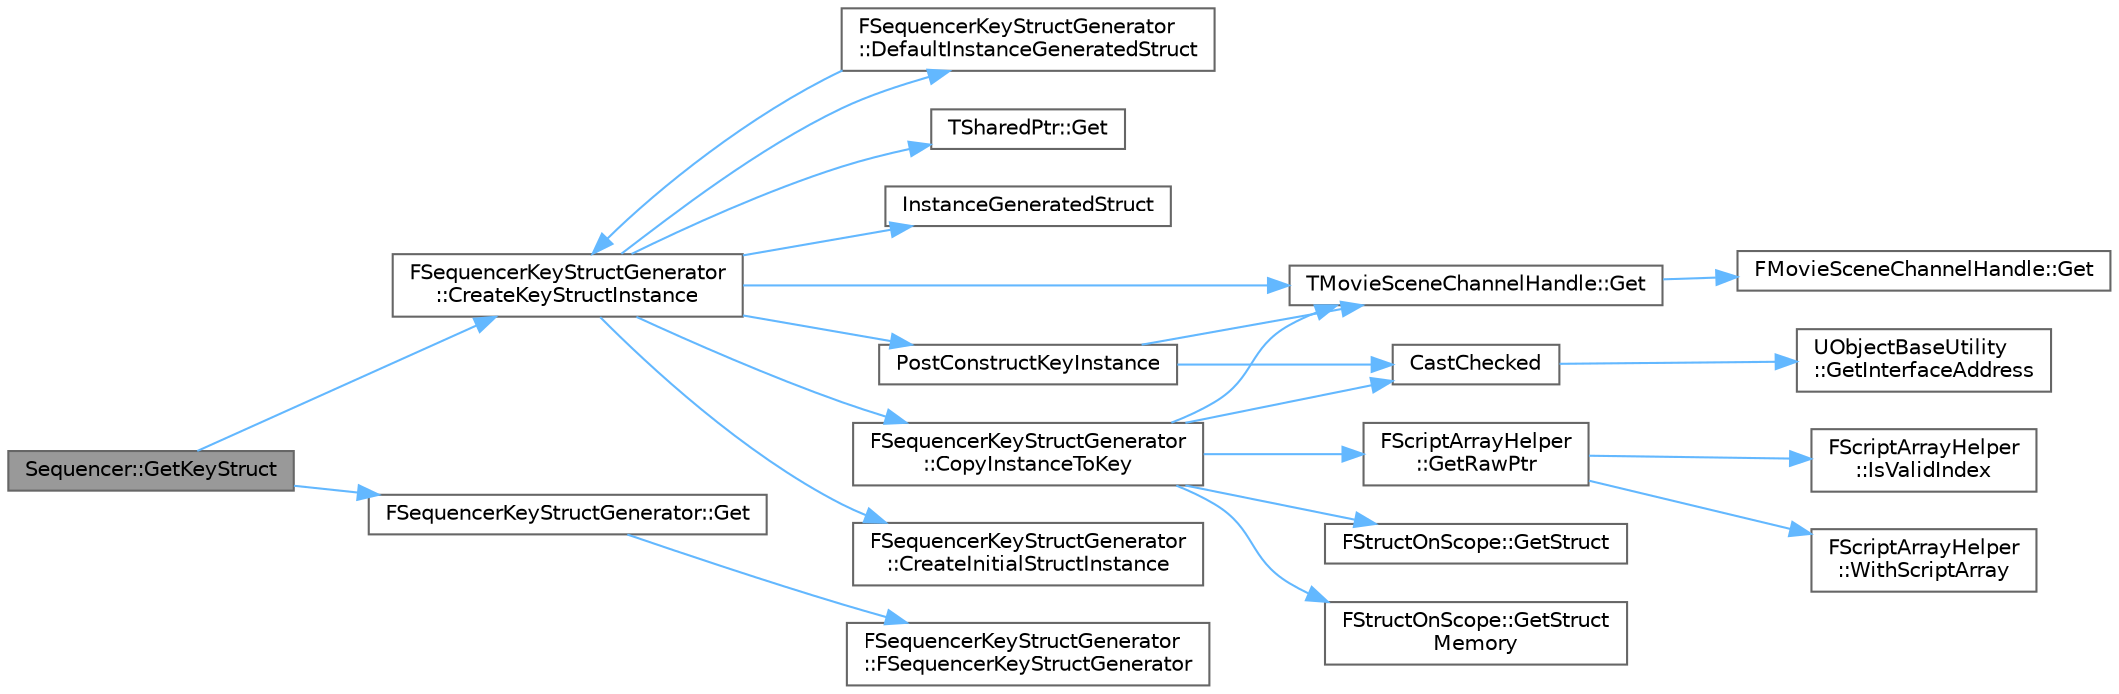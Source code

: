 digraph "Sequencer::GetKeyStruct"
{
 // INTERACTIVE_SVG=YES
 // LATEX_PDF_SIZE
  bgcolor="transparent";
  edge [fontname=Helvetica,fontsize=10,labelfontname=Helvetica,labelfontsize=10];
  node [fontname=Helvetica,fontsize=10,shape=box,height=0.2,width=0.4];
  rankdir="LR";
  Node1 [id="Node000001",label="Sequencer::GetKeyStruct",height=0.2,width=0.4,color="gray40", fillcolor="grey60", style="filled", fontcolor="black",tooltip="Get a transient key structure that can be added to a details panel to enable editing of a single key."];
  Node1 -> Node2 [id="edge1_Node000001_Node000002",color="steelblue1",style="solid",tooltip=" "];
  Node2 [id="Node000002",label="FSequencerKeyStructGenerator\l::CreateKeyStructInstance",height=0.2,width=0.4,color="grey40", fillcolor="white", style="filled",URL="$d2/dc3/classFSequencerKeyStructGenerator.html#a1618b8838a9dc26bb67e013efb07b491",tooltip="Create a new struct instance using the specified channel and key handles."];
  Node2 -> Node3 [id="edge2_Node000002_Node000003",color="steelblue1",style="solid",tooltip=" "];
  Node3 [id="Node000003",label="FSequencerKeyStructGenerator\l::CopyInstanceToKey",height=0.2,width=0.4,color="grey40", fillcolor="white", style="filled",URL="$d2/dc3/classFSequencerKeyStructGenerator.html#aa5655091a2d0f821f58ee76137cb42c2",tooltip="Applies reflected values from the key struct instance back into the channel, called on user-interacti..."];
  Node3 -> Node4 [id="edge3_Node000003_Node000004",color="steelblue1",style="solid",tooltip=" "];
  Node4 [id="Node000004",label="CastChecked",height=0.2,width=0.4,color="grey40", fillcolor="white", style="filled",URL="$d4/d55/Casts_8h.html#aab30506d0b00905fe332e42486635487",tooltip=" "];
  Node4 -> Node5 [id="edge4_Node000004_Node000005",color="steelblue1",style="solid",tooltip=" "];
  Node5 [id="Node000005",label="UObjectBaseUtility\l::GetInterfaceAddress",height=0.2,width=0.4,color="grey40", fillcolor="white", style="filled",URL="$d6/d7b/classUObjectBaseUtility.html#a0e8391e9eb082502a5b2b60c2974cfb2",tooltip="Returns a pointer to this object safely converted to a pointer of the specified interface class."];
  Node3 -> Node6 [id="edge5_Node000003_Node000006",color="steelblue1",style="solid",tooltip=" "];
  Node6 [id="Node000006",label="TMovieSceneChannelHandle::Get",height=0.2,width=0.4,color="grey40", fillcolor="white", style="filled",URL="$df/d8c/structTMovieSceneChannelHandle.html#a90994697f093f351779dfda7df13fbbb",tooltip="Get the channel pointer this handle represents."];
  Node6 -> Node7 [id="edge6_Node000006_Node000007",color="steelblue1",style="solid",tooltip=" "];
  Node7 [id="Node000007",label="FMovieSceneChannelHandle::Get",height=0.2,width=0.4,color="grey40", fillcolor="white", style="filled",URL="$d0/d1b/structFMovieSceneChannelHandle.html#a6b5beae5a5958bf5d83cc05269991634",tooltip="Get the channel pointer this handle represents."];
  Node3 -> Node8 [id="edge7_Node000003_Node000008",color="steelblue1",style="solid",tooltip=" "];
  Node8 [id="Node000008",label="FScriptArrayHelper\l::GetRawPtr",height=0.2,width=0.4,color="grey40", fillcolor="white", style="filled",URL="$dc/d07/classFScriptArrayHelper.html#af2fee459722415f6a06393b32029e329",tooltip="Returns a uint8 pointer to an element in the array."];
  Node8 -> Node9 [id="edge8_Node000008_Node000009",color="steelblue1",style="solid",tooltip=" "];
  Node9 [id="Node000009",label="FScriptArrayHelper\l::IsValidIndex",height=0.2,width=0.4,color="grey40", fillcolor="white", style="filled",URL="$dc/d07/classFScriptArrayHelper.html#a56bf562cc3e4dd087de43bdd7d3c13d5",tooltip="Index range check."];
  Node8 -> Node10 [id="edge9_Node000008_Node000010",color="steelblue1",style="solid",tooltip=" "];
  Node10 [id="Node000010",label="FScriptArrayHelper\l::WithScriptArray",height=0.2,width=0.4,color="grey40", fillcolor="white", style="filled",URL="$dc/d07/classFScriptArrayHelper.html#a26bf8b2b29c65b66f8c552913b961209",tooltip=" "];
  Node3 -> Node11 [id="edge10_Node000003_Node000011",color="steelblue1",style="solid",tooltip=" "];
  Node11 [id="Node000011",label="FStructOnScope::GetStruct",height=0.2,width=0.4,color="grey40", fillcolor="white", style="filled",URL="$d2/dae/classFStructOnScope.html#a60d017397bb69f48e84b1d3e85a89205",tooltip=" "];
  Node3 -> Node12 [id="edge11_Node000003_Node000012",color="steelblue1",style="solid",tooltip=" "];
  Node12 [id="Node000012",label="FStructOnScope::GetStruct\lMemory",height=0.2,width=0.4,color="grey40", fillcolor="white", style="filled",URL="$d2/dae/classFStructOnScope.html#acc375db309eb1857969796410ec2e746",tooltip=" "];
  Node2 -> Node13 [id="edge12_Node000002_Node000013",color="steelblue1",style="solid",tooltip=" "];
  Node13 [id="Node000013",label="FSequencerKeyStructGenerator\l::CreateInitialStructInstance",height=0.2,width=0.4,color="grey40", fillcolor="white", style="filled",URL="$d2/dc3/classFSequencerKeyStructGenerator.html#a55037b1965c574ecec4beba87dde570e",tooltip="Create a new struct instance populated with the time and value for the specified key index,..."];
  Node2 -> Node14 [id="edge13_Node000002_Node000014",color="steelblue1",style="solid",tooltip=" "];
  Node14 [id="Node000014",label="FSequencerKeyStructGenerator\l::DefaultInstanceGeneratedStruct",height=0.2,width=0.4,color="grey40", fillcolor="white", style="filled",URL="$d2/dc3/classFSequencerKeyStructGenerator.html#ae874670d1a38a0171fd72104a009b0d6",tooltip="Create a new generated key struct by reflecting array properties with 'KeyTimes' and 'KeyValues' meta..."];
  Node14 -> Node2 [id="edge14_Node000014_Node000002",color="steelblue1",style="solid",tooltip=" "];
  Node2 -> Node6 [id="edge15_Node000002_Node000006",color="steelblue1",style="solid",tooltip=" "];
  Node2 -> Node15 [id="edge16_Node000002_Node000015",color="steelblue1",style="solid",tooltip=" "];
  Node15 [id="Node000015",label="TSharedPtr::Get",height=0.2,width=0.4,color="grey40", fillcolor="white", style="filled",URL="$d8/d2f/classTSharedPtr.html#a34b1891c618f9221537ef6f5edc347a9",tooltip="Returns the object referenced by this pointer, or nullptr if no object is reference."];
  Node2 -> Node16 [id="edge17_Node000002_Node000016",color="steelblue1",style="solid",tooltip=" "];
  Node16 [id="Node000016",label="InstanceGeneratedStruct",height=0.2,width=0.4,color="grey40", fillcolor="white", style="filled",URL="$d1/df1/SequencerKeyStructGenerator_8h.html#ae270a9d860c35f6d292a0b0a7de974fe",tooltip="Function overload used to create a new generated struct for the specified channel."];
  Node2 -> Node17 [id="edge18_Node000002_Node000017",color="steelblue1",style="solid",tooltip=" "];
  Node17 [id="Node000017",label="PostConstructKeyInstance",height=0.2,width=0.4,color="grey40", fillcolor="white", style="filled",URL="$d1/df1/SequencerKeyStructGenerator_8h.html#a6205eb8212d2b6ded48df95e7c624309",tooltip="Called to initialize a newly allocated key struct for editing."];
  Node17 -> Node4 [id="edge19_Node000017_Node000004",color="steelblue1",style="solid",tooltip=" "];
  Node17 -> Node6 [id="edge20_Node000017_Node000006",color="steelblue1",style="solid",tooltip=" "];
  Node1 -> Node18 [id="edge21_Node000001_Node000018",color="steelblue1",style="solid",tooltip=" "];
  Node18 [id="Node000018",label="FSequencerKeyStructGenerator::Get",height=0.2,width=0.4,color="grey40", fillcolor="white", style="filled",URL="$d2/dc3/classFSequencerKeyStructGenerator.html#ab718c6d69ed694d4dd864de6d4d0cc40",tooltip="Access the singlton instance of this class."];
  Node18 -> Node19 [id="edge22_Node000018_Node000019",color="steelblue1",style="solid",tooltip=" "];
  Node19 [id="Node000019",label="FSequencerKeyStructGenerator\l::FSequencerKeyStructGenerator",height=0.2,width=0.4,color="grey40", fillcolor="white", style="filled",URL="$d2/dc3/classFSequencerKeyStructGenerator.html#af58bbac4f06c5145565947ebb55f10db",tooltip=" "];
}
